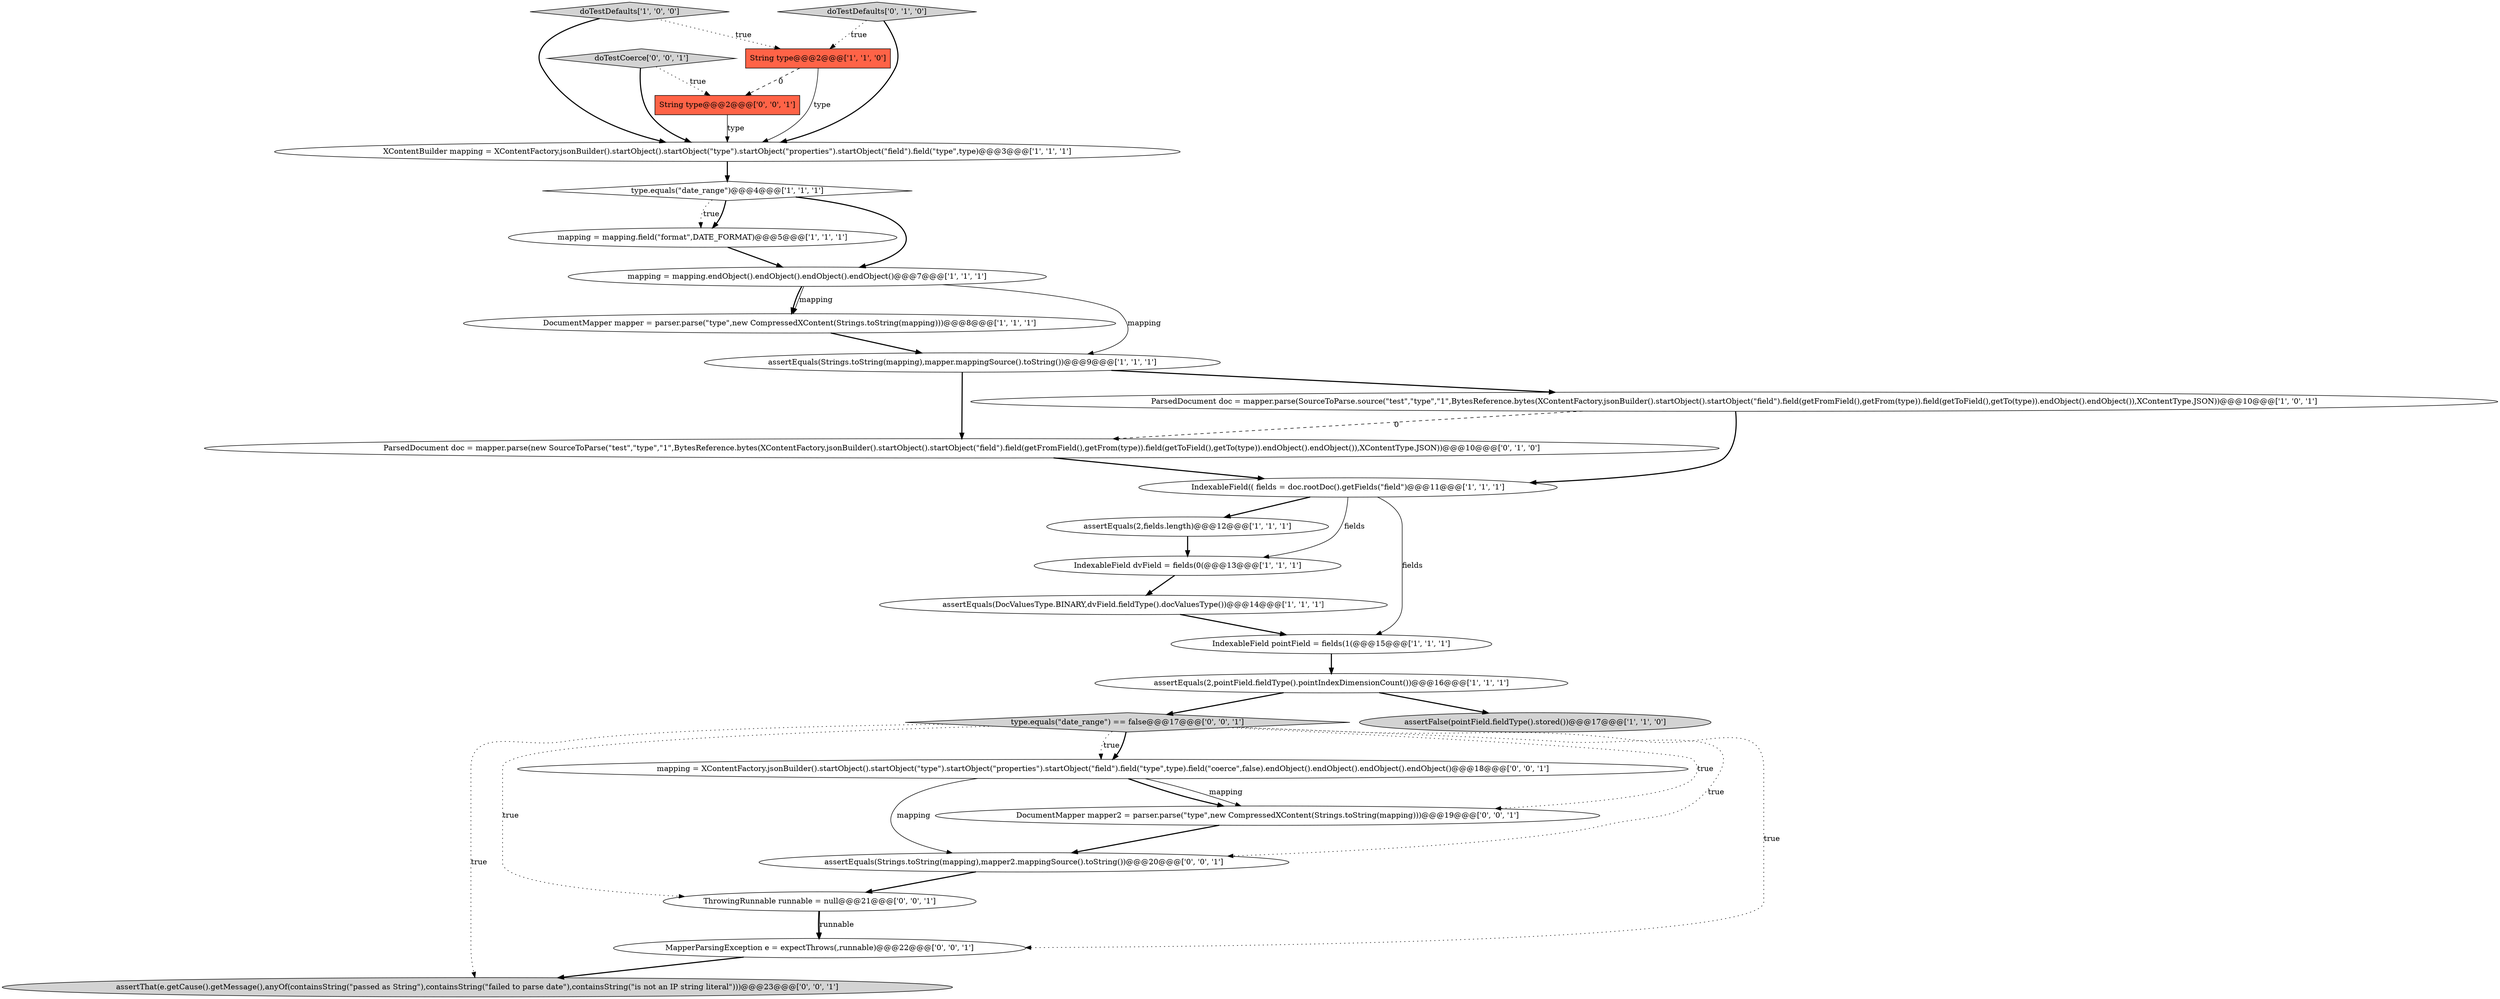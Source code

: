 digraph {
4 [style = filled, label = "assertEquals(2,fields.length)@@@12@@@['1', '1', '1']", fillcolor = white, shape = ellipse image = "AAA0AAABBB1BBB"];
12 [style = filled, label = "DocumentMapper mapper = parser.parse(\"type\",new CompressedXContent(Strings.toString(mapping)))@@@8@@@['1', '1', '1']", fillcolor = white, shape = ellipse image = "AAA0AAABBB1BBB"];
14 [style = filled, label = "String type@@@2@@@['1', '1', '0']", fillcolor = tomato, shape = box image = "AAA0AAABBB1BBB"];
17 [style = filled, label = "ParsedDocument doc = mapper.parse(new SourceToParse(\"test\",\"type\",\"1\",BytesReference.bytes(XContentFactory.jsonBuilder().startObject().startObject(\"field\").field(getFromField(),getFrom(type)).field(getToField(),getTo(type)).endObject().endObject()),XContentType.JSON))@@@10@@@['0', '1', '0']", fillcolor = white, shape = ellipse image = "AAA1AAABBB2BBB"];
9 [style = filled, label = "mapping = mapping.field(\"format\",DATE_FORMAT)@@@5@@@['1', '1', '1']", fillcolor = white, shape = ellipse image = "AAA0AAABBB1BBB"];
18 [style = filled, label = "String type@@@2@@@['0', '0', '1']", fillcolor = tomato, shape = box image = "AAA0AAABBB3BBB"];
23 [style = filled, label = "mapping = XContentFactory.jsonBuilder().startObject().startObject(\"type\").startObject(\"properties\").startObject(\"field\").field(\"type\",type).field(\"coerce\",false).endObject().endObject().endObject().endObject()@@@18@@@['0', '0', '1']", fillcolor = white, shape = ellipse image = "AAA0AAABBB3BBB"];
25 [style = filled, label = "ThrowingRunnable runnable = null@@@21@@@['0', '0', '1']", fillcolor = white, shape = ellipse image = "AAA0AAABBB3BBB"];
21 [style = filled, label = "assertThat(e.getCause().getMessage(),anyOf(containsString(\"passed as String\"),containsString(\"failed to parse date\"),containsString(\"is not an IP string literal\")))@@@23@@@['0', '0', '1']", fillcolor = lightgray, shape = ellipse image = "AAA0AAABBB3BBB"];
6 [style = filled, label = "IndexableField dvField = fields(0(@@@13@@@['1', '1', '1']", fillcolor = white, shape = ellipse image = "AAA0AAABBB1BBB"];
13 [style = filled, label = "assertEquals(2,pointField.fieldType().pointIndexDimensionCount())@@@16@@@['1', '1', '1']", fillcolor = white, shape = ellipse image = "AAA0AAABBB1BBB"];
0 [style = filled, label = "IndexableField pointField = fields(1(@@@15@@@['1', '1', '1']", fillcolor = white, shape = ellipse image = "AAA0AAABBB1BBB"];
24 [style = filled, label = "DocumentMapper mapper2 = parser.parse(\"type\",new CompressedXContent(Strings.toString(mapping)))@@@19@@@['0', '0', '1']", fillcolor = white, shape = ellipse image = "AAA0AAABBB3BBB"];
26 [style = filled, label = "type.equals(\"date_range\") == false@@@17@@@['0', '0', '1']", fillcolor = lightgray, shape = diamond image = "AAA0AAABBB3BBB"];
1 [style = filled, label = "doTestDefaults['1', '0', '0']", fillcolor = lightgray, shape = diamond image = "AAA0AAABBB1BBB"];
8 [style = filled, label = "mapping = mapping.endObject().endObject().endObject().endObject()@@@7@@@['1', '1', '1']", fillcolor = white, shape = ellipse image = "AAA0AAABBB1BBB"];
20 [style = filled, label = "doTestCoerce['0', '0', '1']", fillcolor = lightgray, shape = diamond image = "AAA0AAABBB3BBB"];
7 [style = filled, label = "assertEquals(DocValuesType.BINARY,dvField.fieldType().docValuesType())@@@14@@@['1', '1', '1']", fillcolor = white, shape = ellipse image = "AAA0AAABBB1BBB"];
3 [style = filled, label = "XContentBuilder mapping = XContentFactory.jsonBuilder().startObject().startObject(\"type\").startObject(\"properties\").startObject(\"field\").field(\"type\",type)@@@3@@@['1', '1', '1']", fillcolor = white, shape = ellipse image = "AAA0AAABBB1BBB"];
15 [style = filled, label = "assertEquals(Strings.toString(mapping),mapper.mappingSource().toString())@@@9@@@['1', '1', '1']", fillcolor = white, shape = ellipse image = "AAA0AAABBB1BBB"];
16 [style = filled, label = "doTestDefaults['0', '1', '0']", fillcolor = lightgray, shape = diamond image = "AAA0AAABBB2BBB"];
2 [style = filled, label = "IndexableField(( fields = doc.rootDoc().getFields(\"field\")@@@11@@@['1', '1', '1']", fillcolor = white, shape = ellipse image = "AAA0AAABBB1BBB"];
11 [style = filled, label = "type.equals(\"date_range\")@@@4@@@['1', '1', '1']", fillcolor = white, shape = diamond image = "AAA0AAABBB1BBB"];
5 [style = filled, label = "assertFalse(pointField.fieldType().stored())@@@17@@@['1', '1', '0']", fillcolor = lightgray, shape = ellipse image = "AAA0AAABBB1BBB"];
22 [style = filled, label = "assertEquals(Strings.toString(mapping),mapper2.mappingSource().toString())@@@20@@@['0', '0', '1']", fillcolor = white, shape = ellipse image = "AAA0AAABBB3BBB"];
19 [style = filled, label = "MapperParsingException e = expectThrows(,runnable)@@@22@@@['0', '0', '1']", fillcolor = white, shape = ellipse image = "AAA0AAABBB3BBB"];
10 [style = filled, label = "ParsedDocument doc = mapper.parse(SourceToParse.source(\"test\",\"type\",\"1\",BytesReference.bytes(XContentFactory.jsonBuilder().startObject().startObject(\"field\").field(getFromField(),getFrom(type)).field(getToField(),getTo(type)).endObject().endObject()),XContentType.JSON))@@@10@@@['1', '0', '1']", fillcolor = white, shape = ellipse image = "AAA0AAABBB1BBB"];
2->0 [style = solid, label="fields"];
13->26 [style = bold, label=""];
11->9 [style = dotted, label="true"];
4->6 [style = bold, label=""];
23->24 [style = solid, label="mapping"];
3->11 [style = bold, label=""];
20->3 [style = bold, label=""];
10->2 [style = bold, label=""];
2->4 [style = bold, label=""];
8->12 [style = bold, label=""];
18->3 [style = solid, label="type"];
26->21 [style = dotted, label="true"];
23->24 [style = bold, label=""];
26->25 [style = dotted, label="true"];
20->18 [style = dotted, label="true"];
12->15 [style = bold, label=""];
25->19 [style = bold, label=""];
10->17 [style = dashed, label="0"];
16->14 [style = dotted, label="true"];
11->9 [style = bold, label=""];
8->15 [style = solid, label="mapping"];
14->3 [style = solid, label="type"];
0->13 [style = bold, label=""];
23->22 [style = solid, label="mapping"];
26->23 [style = dotted, label="true"];
24->22 [style = bold, label=""];
2->6 [style = solid, label="fields"];
19->21 [style = bold, label=""];
25->19 [style = solid, label="runnable"];
1->3 [style = bold, label=""];
26->24 [style = dotted, label="true"];
11->8 [style = bold, label=""];
16->3 [style = bold, label=""];
22->25 [style = bold, label=""];
7->0 [style = bold, label=""];
26->23 [style = bold, label=""];
1->14 [style = dotted, label="true"];
26->19 [style = dotted, label="true"];
14->18 [style = dashed, label="0"];
9->8 [style = bold, label=""];
8->12 [style = solid, label="mapping"];
6->7 [style = bold, label=""];
26->22 [style = dotted, label="true"];
15->10 [style = bold, label=""];
13->5 [style = bold, label=""];
17->2 [style = bold, label=""];
15->17 [style = bold, label=""];
}
